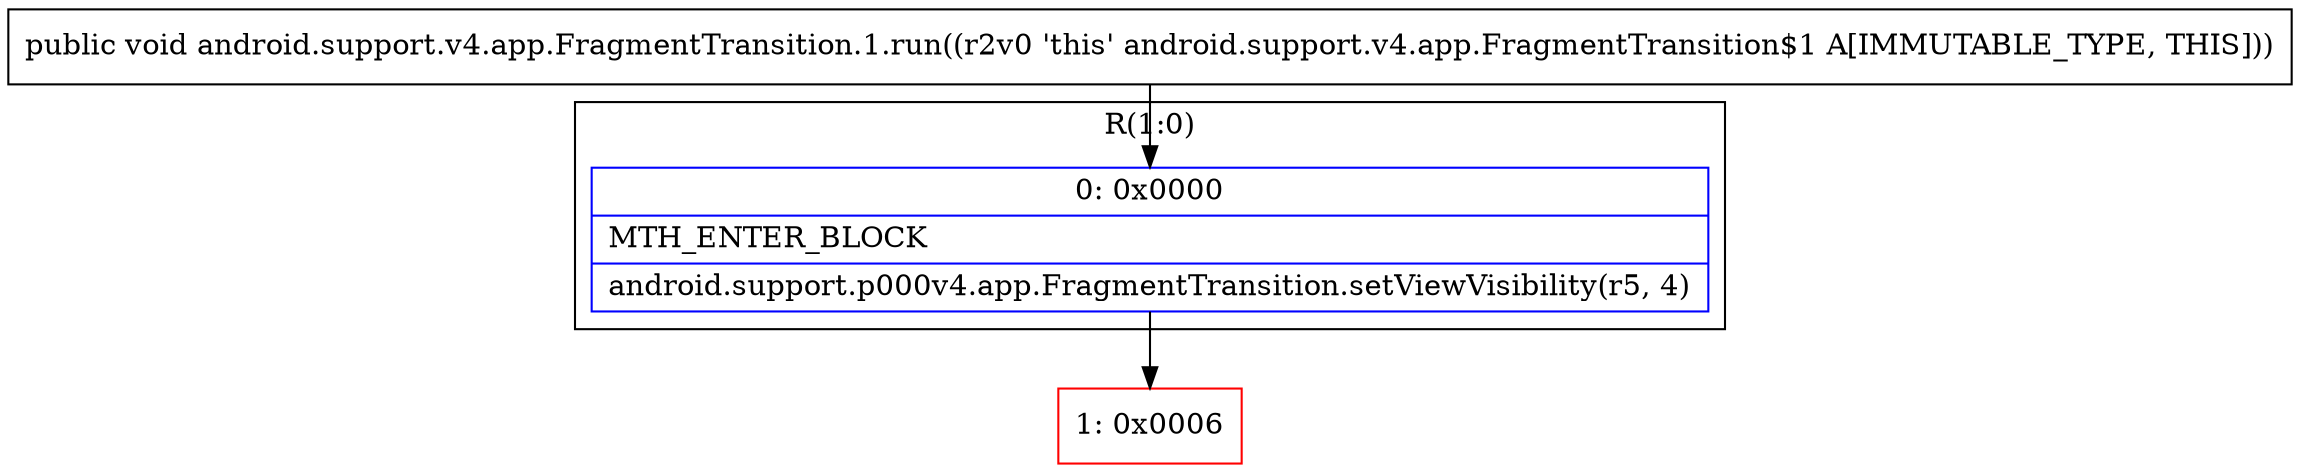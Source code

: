digraph "CFG forandroid.support.v4.app.FragmentTransition.1.run()V" {
subgraph cluster_Region_938048426 {
label = "R(1:0)";
node [shape=record,color=blue];
Node_0 [shape=record,label="{0\:\ 0x0000|MTH_ENTER_BLOCK\l|android.support.p000v4.app.FragmentTransition.setViewVisibility(r5, 4)\l}"];
}
Node_1 [shape=record,color=red,label="{1\:\ 0x0006}"];
MethodNode[shape=record,label="{public void android.support.v4.app.FragmentTransition.1.run((r2v0 'this' android.support.v4.app.FragmentTransition$1 A[IMMUTABLE_TYPE, THIS])) }"];
MethodNode -> Node_0;
Node_0 -> Node_1;
}

